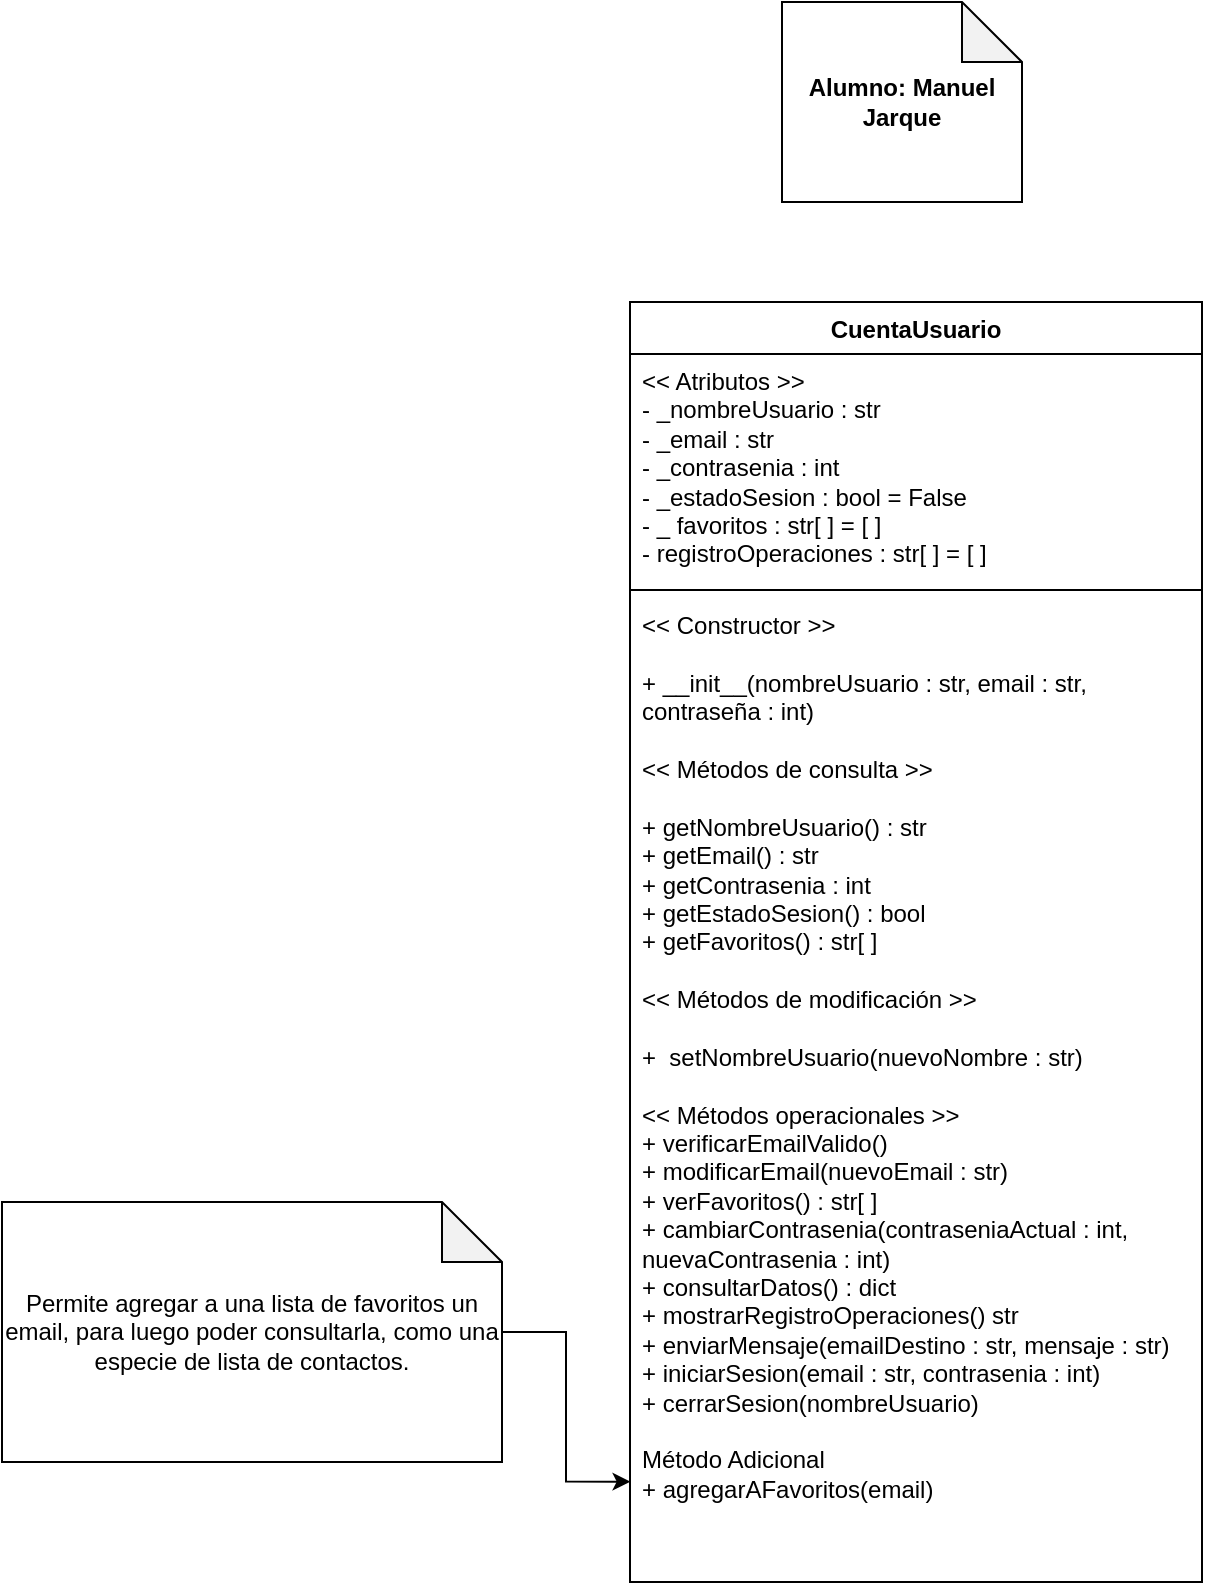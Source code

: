 <mxfile version="24.7.17">
  <diagram name="Página-1" id="V7pkrqKFxC98HS1DnASN">
    <mxGraphModel dx="1348" dy="613" grid="1" gridSize="10" guides="1" tooltips="1" connect="1" arrows="1" fold="1" page="1" pageScale="1" pageWidth="827" pageHeight="1169" math="0" shadow="0">
      <root>
        <mxCell id="0" />
        <mxCell id="1" parent="0" />
        <mxCell id="1AWU5QtENHbguhs67-Vd-2" value="&lt;b&gt;Alumno: Manuel Jarque&lt;/b&gt;" style="shape=note;whiteSpace=wrap;html=1;backgroundOutline=1;darkOpacity=0.05;" vertex="1" parent="1">
          <mxGeometry x="330" y="30" width="120" height="100" as="geometry" />
        </mxCell>
        <mxCell id="1AWU5QtENHbguhs67-Vd-3" value="CuentaUsuario" style="swimlane;fontStyle=1;align=center;verticalAlign=top;childLayout=stackLayout;horizontal=1;startSize=26;horizontalStack=0;resizeParent=1;resizeParentMax=0;resizeLast=0;collapsible=1;marginBottom=0;whiteSpace=wrap;html=1;" vertex="1" parent="1">
          <mxGeometry x="254" y="180" width="286" height="640" as="geometry" />
        </mxCell>
        <mxCell id="1AWU5QtENHbguhs67-Vd-4" value="&amp;lt;&amp;lt; Atributos &amp;gt;&amp;gt;&lt;div&gt;- _nombreUsuario : str&lt;/div&gt;&lt;div&gt;- _email : str&lt;/div&gt;&lt;div&gt;- _contrasenia : int&lt;/div&gt;&lt;div&gt;- _estadoSesion : bool = False&lt;/div&gt;&lt;div&gt;- _ favoritos : str[ ] = [ ]&lt;/div&gt;&lt;div&gt;- registroOperaciones : str[ ] = [ ]&lt;/div&gt;" style="text;strokeColor=none;fillColor=none;align=left;verticalAlign=top;spacingLeft=4;spacingRight=4;overflow=hidden;rotatable=0;points=[[0,0.5],[1,0.5]];portConstraint=eastwest;whiteSpace=wrap;html=1;" vertex="1" parent="1AWU5QtENHbguhs67-Vd-3">
          <mxGeometry y="26" width="286" height="114" as="geometry" />
        </mxCell>
        <mxCell id="1AWU5QtENHbguhs67-Vd-5" value="" style="line;strokeWidth=1;fillColor=none;align=left;verticalAlign=middle;spacingTop=-1;spacingLeft=3;spacingRight=3;rotatable=0;labelPosition=right;points=[];portConstraint=eastwest;strokeColor=inherit;" vertex="1" parent="1AWU5QtENHbguhs67-Vd-3">
          <mxGeometry y="140" width="286" height="8" as="geometry" />
        </mxCell>
        <mxCell id="1AWU5QtENHbguhs67-Vd-6" value="&amp;lt;&amp;lt; Constructor &amp;gt;&amp;gt;&lt;div&gt;&lt;br&gt;&lt;/div&gt;&lt;div&gt;+ __init__(nombreUsuario : str, email : str, contraseña : int)&lt;/div&gt;&lt;div&gt;&lt;br&gt;&lt;/div&gt;&lt;div&gt;&amp;lt;&amp;lt; Métodos de consulta &amp;gt;&amp;gt;&lt;/div&gt;&lt;div&gt;&lt;br&gt;&lt;/div&gt;&lt;div&gt;+ getNombreUsuario() : str&lt;/div&gt;&lt;div&gt;+ getEmail() : str&lt;/div&gt;&lt;div&gt;+ getContrasenia : int&lt;/div&gt;&lt;div&gt;+ getEstadoSesion() : bool&lt;/div&gt;&lt;div&gt;+ getFavoritos() : str[ ]&lt;/div&gt;&lt;div&gt;&lt;br&gt;&lt;/div&gt;&lt;div&gt;&amp;lt;&amp;lt; Métodos de modificación &amp;gt;&amp;gt;&lt;/div&gt;&lt;div&gt;&lt;br&gt;&lt;/div&gt;&lt;div&gt;+&amp;nbsp; setNombreUsuario(nuevoNombre : str)&lt;/div&gt;&lt;div&gt;&lt;br&gt;&lt;/div&gt;&lt;div&gt;&amp;lt;&amp;lt; Métodos operacionales &amp;gt;&amp;gt;&lt;/div&gt;&lt;div&gt;+ verificarEmailValido()&amp;nbsp;&lt;/div&gt;&lt;div&gt;+ modificarEmail(nuevoEmail : str)&lt;/div&gt;&lt;div&gt;+ verFavoritos() : str[ ]&lt;/div&gt;&lt;div&gt;+ cambiarContrasenia(contraseniaActual : int, nuevaContrasenia : int)&lt;/div&gt;&lt;div&gt;+ consultarDatos() : dict&lt;/div&gt;&lt;div&gt;+ mostrarRegistroOperaciones() str&lt;/div&gt;&lt;div&gt;+ enviarMensaje(emailDestino : str, mensaje : str)&lt;/div&gt;&lt;div&gt;+ iniciarSesion(email : str, contrasenia : int)&lt;/div&gt;&lt;div&gt;+ cerrarSesion(nombreUsuario)&lt;/div&gt;&lt;div&gt;&lt;br&gt;&lt;/div&gt;&lt;div&gt;Método Adicional&lt;/div&gt;&lt;div&gt;+ agregarAFavoritos(email)&lt;/div&gt;&lt;div&gt;&lt;br&gt;&lt;/div&gt;&lt;div&gt;&lt;br&gt;&lt;/div&gt;" style="text;strokeColor=none;fillColor=none;align=left;verticalAlign=top;spacingLeft=4;spacingRight=4;overflow=hidden;rotatable=0;points=[[0,0.5],[1,0.5]];portConstraint=eastwest;whiteSpace=wrap;html=1;" vertex="1" parent="1AWU5QtENHbguhs67-Vd-3">
          <mxGeometry y="148" width="286" height="492" as="geometry" />
        </mxCell>
        <mxCell id="1AWU5QtENHbguhs67-Vd-7" value="Permite agregar a una lista de favoritos un email, para luego poder consultarla, como una especie de lista de contactos." style="shape=note;whiteSpace=wrap;html=1;backgroundOutline=1;darkOpacity=0.05;" vertex="1" parent="1">
          <mxGeometry x="-60" y="630" width="250" height="130" as="geometry" />
        </mxCell>
        <mxCell id="1AWU5QtENHbguhs67-Vd-8" style="edgeStyle=orthogonalEdgeStyle;rounded=0;orthogonalLoop=1;jettySize=auto;html=1;entryX=0.001;entryY=0.898;entryDx=0;entryDy=0;entryPerimeter=0;" edge="1" parent="1" source="1AWU5QtENHbguhs67-Vd-7" target="1AWU5QtENHbguhs67-Vd-6">
          <mxGeometry relative="1" as="geometry" />
        </mxCell>
      </root>
    </mxGraphModel>
  </diagram>
</mxfile>
